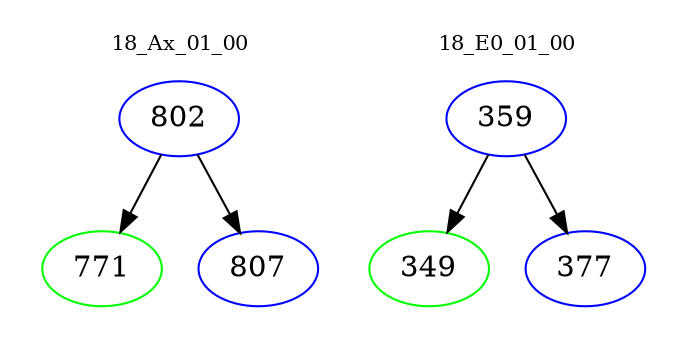 digraph{
subgraph cluster_0 {
color = white
label = "18_Ax_01_00";
fontsize=10;
T0_802 [label="802", color="blue"]
T0_802 -> T0_771 [color="black"]
T0_771 [label="771", color="green"]
T0_802 -> T0_807 [color="black"]
T0_807 [label="807", color="blue"]
}
subgraph cluster_1 {
color = white
label = "18_E0_01_00";
fontsize=10;
T1_359 [label="359", color="blue"]
T1_359 -> T1_349 [color="black"]
T1_349 [label="349", color="green"]
T1_359 -> T1_377 [color="black"]
T1_377 [label="377", color="blue"]
}
}
